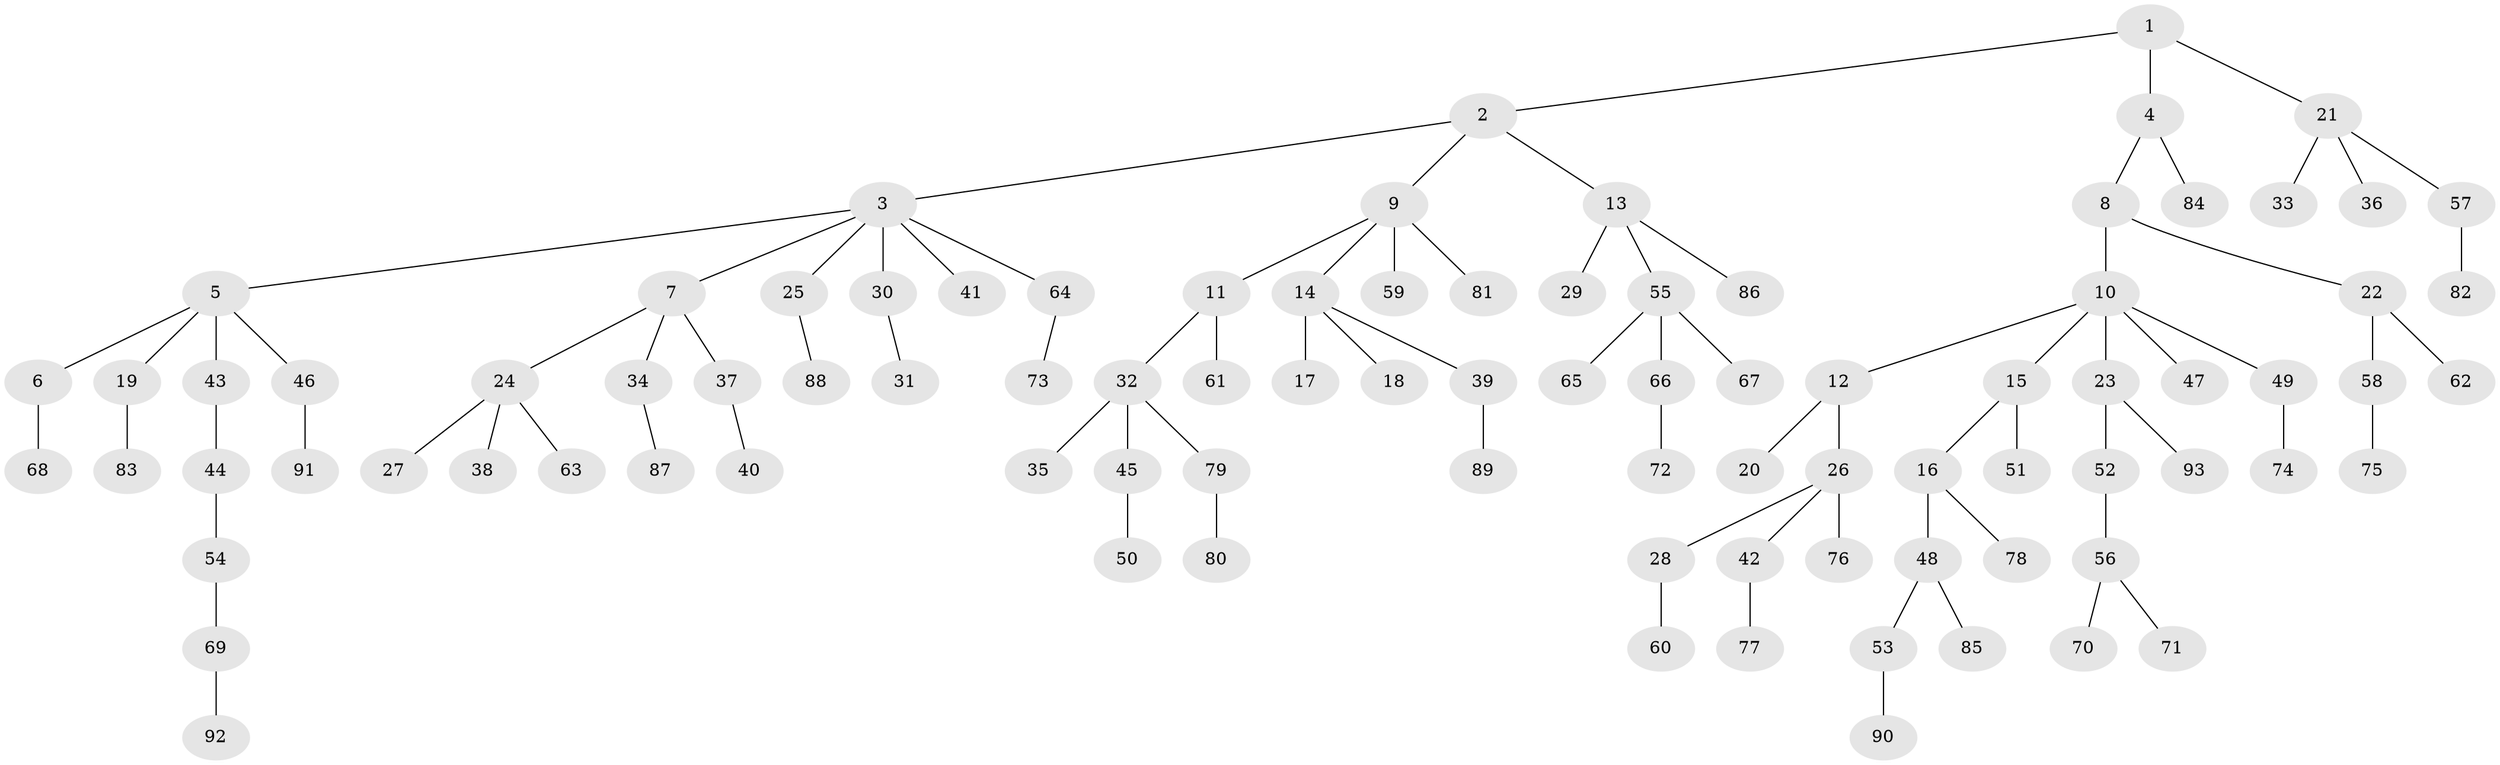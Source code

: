 // Generated by graph-tools (version 1.1) at 2025/15/03/09/25 04:15:30]
// undirected, 93 vertices, 92 edges
graph export_dot {
graph [start="1"]
  node [color=gray90,style=filled];
  1;
  2;
  3;
  4;
  5;
  6;
  7;
  8;
  9;
  10;
  11;
  12;
  13;
  14;
  15;
  16;
  17;
  18;
  19;
  20;
  21;
  22;
  23;
  24;
  25;
  26;
  27;
  28;
  29;
  30;
  31;
  32;
  33;
  34;
  35;
  36;
  37;
  38;
  39;
  40;
  41;
  42;
  43;
  44;
  45;
  46;
  47;
  48;
  49;
  50;
  51;
  52;
  53;
  54;
  55;
  56;
  57;
  58;
  59;
  60;
  61;
  62;
  63;
  64;
  65;
  66;
  67;
  68;
  69;
  70;
  71;
  72;
  73;
  74;
  75;
  76;
  77;
  78;
  79;
  80;
  81;
  82;
  83;
  84;
  85;
  86;
  87;
  88;
  89;
  90;
  91;
  92;
  93;
  1 -- 2;
  1 -- 4;
  1 -- 21;
  2 -- 3;
  2 -- 9;
  2 -- 13;
  3 -- 5;
  3 -- 7;
  3 -- 25;
  3 -- 30;
  3 -- 41;
  3 -- 64;
  4 -- 8;
  4 -- 84;
  5 -- 6;
  5 -- 19;
  5 -- 43;
  5 -- 46;
  6 -- 68;
  7 -- 24;
  7 -- 34;
  7 -- 37;
  8 -- 10;
  8 -- 22;
  9 -- 11;
  9 -- 14;
  9 -- 59;
  9 -- 81;
  10 -- 12;
  10 -- 15;
  10 -- 23;
  10 -- 47;
  10 -- 49;
  11 -- 32;
  11 -- 61;
  12 -- 20;
  12 -- 26;
  13 -- 29;
  13 -- 55;
  13 -- 86;
  14 -- 17;
  14 -- 18;
  14 -- 39;
  15 -- 16;
  15 -- 51;
  16 -- 48;
  16 -- 78;
  19 -- 83;
  21 -- 33;
  21 -- 36;
  21 -- 57;
  22 -- 58;
  22 -- 62;
  23 -- 52;
  23 -- 93;
  24 -- 27;
  24 -- 38;
  24 -- 63;
  25 -- 88;
  26 -- 28;
  26 -- 42;
  26 -- 76;
  28 -- 60;
  30 -- 31;
  32 -- 35;
  32 -- 45;
  32 -- 79;
  34 -- 87;
  37 -- 40;
  39 -- 89;
  42 -- 77;
  43 -- 44;
  44 -- 54;
  45 -- 50;
  46 -- 91;
  48 -- 53;
  48 -- 85;
  49 -- 74;
  52 -- 56;
  53 -- 90;
  54 -- 69;
  55 -- 65;
  55 -- 66;
  55 -- 67;
  56 -- 70;
  56 -- 71;
  57 -- 82;
  58 -- 75;
  64 -- 73;
  66 -- 72;
  69 -- 92;
  79 -- 80;
}
